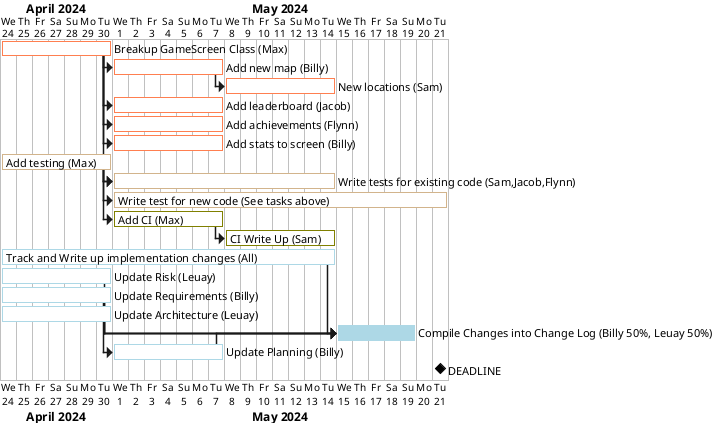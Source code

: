 @startgantt
<style>
ganttDiagram {
  task {
    BackGroundColor LightCoral
    LineColor Coral
  }
}
</style>
project starts on the 24th April 2024
' Implementation
[Breakup GameScreen Class (Max)] as [Breakup GameScreen Class] requires 7 days
[Add new map (Billy)] as [Add new map] starts at [Breakup GameScreen Class]'s end
[Add new map] requires 7 days
[New locations (Sam)] as [New locations] requires 7 days
[New locations] starts at [Add new map]'s end
[Add leaderboard (Jacob)] as [Add leaderboard] requires 7 days
[Add leaderboard] starts at [Breakup GameScreen Class]'s end
[Add achievements (Flynn)] as [Add achievements] requires 7 days
[Add achievements] starts at [Breakup GameScreen Class]'s end
[Add stats to screen (Billy)] as [Add stats] requires 7 days
[Add stats] starts at [Breakup GameScreen Class]'s end
<style>
ganttDiagram {
  task {
    BackGroundColor Tan
    LineColor Tan
  }
}
</style>
[Add testing (Max)] as [Add testing] requires 7 days
[Write tests for existing code (Sam,Jacob,Flynn)] as [Write tests for existing code] requires 14 days
[Write tests for existing code] starts at [Add testing]'s end
[Write tests for existing code] starts at [Breakup GameScreen Class]'s end
[Write test for new code (See tasks above)] as [Write test for new code] requires 21 days
[Write test for new code] starts at [Add testing]'s end
<style>
ganttDiagram {
  task {
    BackGroundColor Olive
    LineColor Olive
  }
}
</style>
[Add CI (Max)] as [Add CI] requires 7 days
[Add CI] starts at [Add testing]'s end
[CI Write Up (Sam)] as [CI Write Up] requires 7 days
[CI Write Up] starts at [Add CI]'s end
<style>
ganttDiagram {
  task {
    BackGroundColor LightBlue
    LineColor LightBlue
  }
}
</style>
[Track and Write up implementation changes (All)] as [Track and Write up implementation changes] requires 21 days
[Update Risk (Leuay)] as [Update Risk] requires 7 days
[Update Requirements (Billy)] as [Update Requirements] requires 7 days
[Update Architecture (Leuay)] as [Update Architecture] requires 7 days
[Compile Changes into Change Log (Billy 50%, Leuay 50%)] as [Compile Changes] requires 5 days
[Update Planning (Billy)] as [Update Planning] requires 7 days
[Update Planning] starts at [Update Requirements]'s end
[Compile Changes] starts at [Track and Write up implementation changes]'s end
[Compile Changes] starts at [Update Planning]'s end
[Compile Changes] starts at [Update Risk]'s end
[Compile Changes] starts at [Update Architecture]'s end
[Compile Changes] starts at [Update Requirements]'s end



[DEADLINE] happens at 2024-05-21

[Add new map] is 0% complete
[Breakup GameScreen Class] is 0% complete
[New locations] is 0% complete
[Add leaderboard] is 0% complete
[Add achievements] is 0% complete
[Add stats] is 0% complete
[Add testing] is 0% complete
[Write tests for existing code] is 0% complete
[Write test for new code] is 0% complete
[Add CI] is 0% complete
[CI Write Up] is 0% complete
[Track and Write up implementation changes] is 0% complete
[Update Planning] is 0% complete
[Update Risk] is 0% complete
[Update Requirements] is 0% complete
[Update Architecture] is 0% complete

@endgantt
